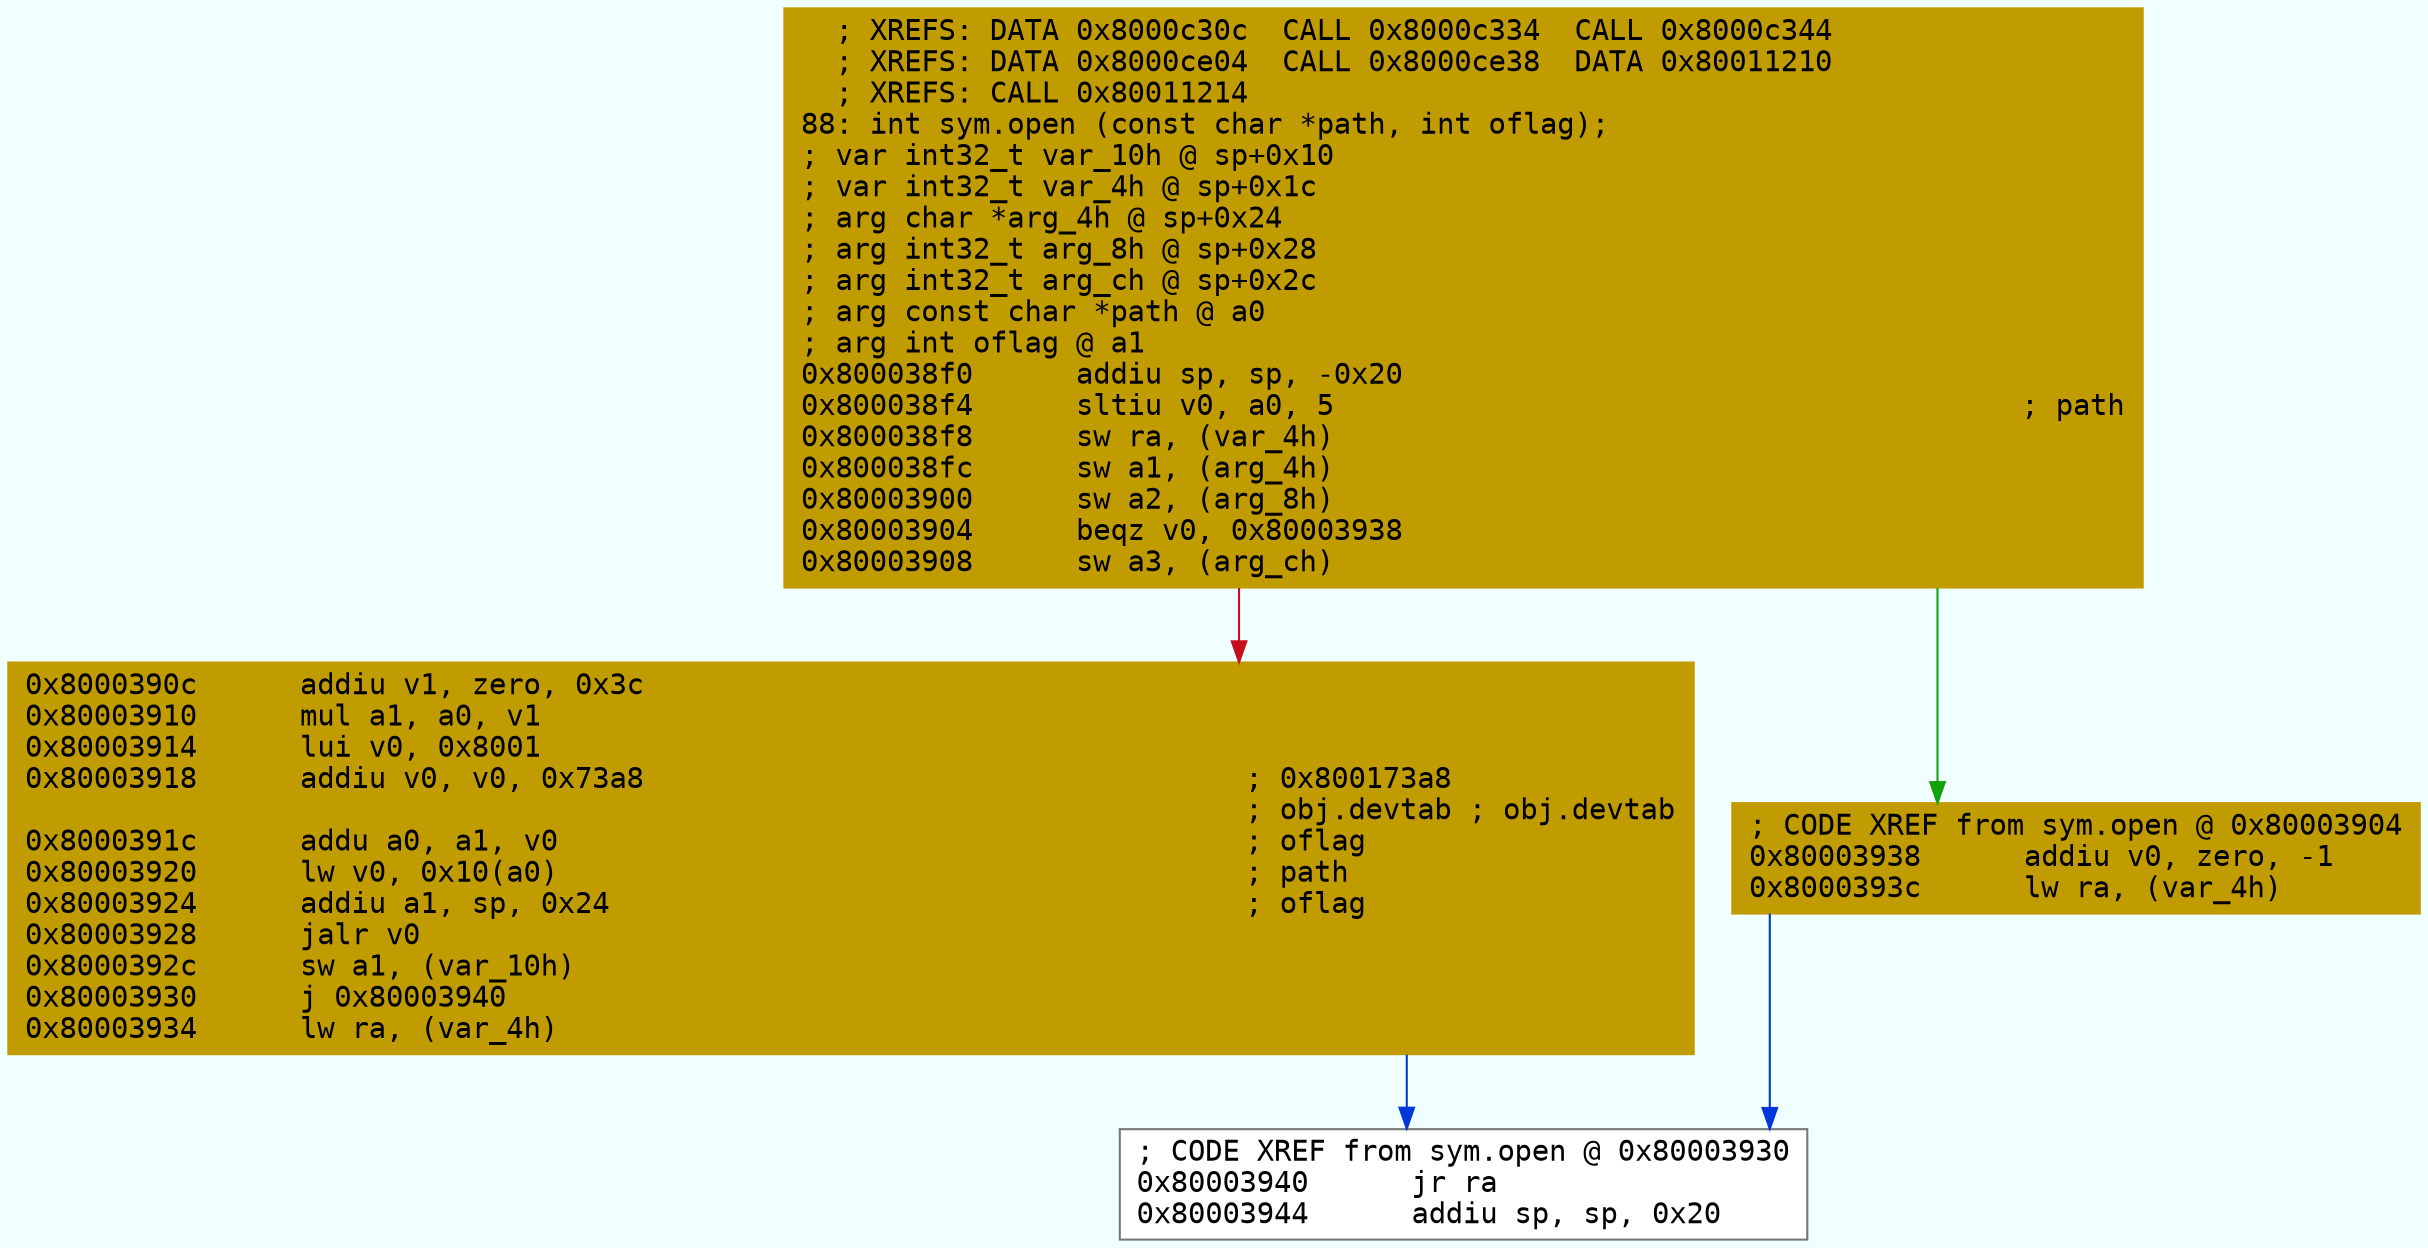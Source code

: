 digraph code {
	graph [bgcolor=azure fontsize=8 fontname="Courier" splines="ortho"];
	node [fillcolor=gray style=filled shape=box];
	edge [arrowhead="normal"];
	"0x800038f0" [URL="sym.open/0x800038f0", fillcolor="#c19c00",color="#c19c00", fontname="Courier",label="  ; XREFS: DATA 0x8000c30c  CALL 0x8000c334  CALL 0x8000c344  \l  ; XREFS: DATA 0x8000ce04  CALL 0x8000ce38  DATA 0x80011210  \l  ; XREFS: CALL 0x80011214  \l88: int sym.open (const char *path, int oflag);\l; var int32_t var_10h @ sp+0x10\l; var int32_t var_4h @ sp+0x1c\l; arg char *arg_4h @ sp+0x24\l; arg int32_t arg_8h @ sp+0x28\l; arg int32_t arg_ch @ sp+0x2c\l; arg const char *path @ a0\l; arg int oflag @ a1\l0x800038f0      addiu sp, sp, -0x20\l0x800038f4      sltiu v0, a0, 5                                        ; path\l0x800038f8      sw ra, (var_4h)\l0x800038fc      sw a1, (arg_4h)\l0x80003900      sw a2, (arg_8h)\l0x80003904      beqz v0, 0x80003938\l0x80003908      sw a3, (arg_ch)\l"]
	"0x8000390c" [URL="sym.open/0x8000390c", fillcolor="#c19c00",color="#c19c00", fontname="Courier",label="0x8000390c      addiu v1, zero, 0x3c\l0x80003910      mul a1, a0, v1\l0x80003914      lui v0, 0x8001\l0x80003918      addiu v0, v0, 0x73a8                                   ; 0x800173a8\l                                                                       ; obj.devtab ; obj.devtab\l0x8000391c      addu a0, a1, v0                                        ; oflag\l0x80003920      lw v0, 0x10(a0)                                        ; path\l0x80003924      addiu a1, sp, 0x24                                     ; oflag\l0x80003928      jalr v0\l0x8000392c      sw a1, (var_10h)\l0x80003930      j 0x80003940\l0x80003934      lw ra, (var_4h)\l"]
	"0x80003938" [URL="sym.open/0x80003938", fillcolor="#c19c00",color="#c19c00", fontname="Courier",label="; CODE XREF from sym.open @ 0x80003904\l0x80003938      addiu v0, zero, -1\l0x8000393c      lw ra, (var_4h)\l"]
	"0x80003940" [URL="sym.open/0x80003940", fillcolor="white",color="#767676", fontname="Courier",label="; CODE XREF from sym.open @ 0x80003930\l0x80003940      jr ra\l0x80003944      addiu sp, sp, 0x20\l"]
        "0x800038f0" -> "0x80003938" [color="#13a10e"];
        "0x800038f0" -> "0x8000390c" [color="#c50f1f"];
        "0x8000390c" -> "0x80003940" [color="#0037da"];
        "0x80003938" -> "0x80003940" [color="#0037da"];
}
